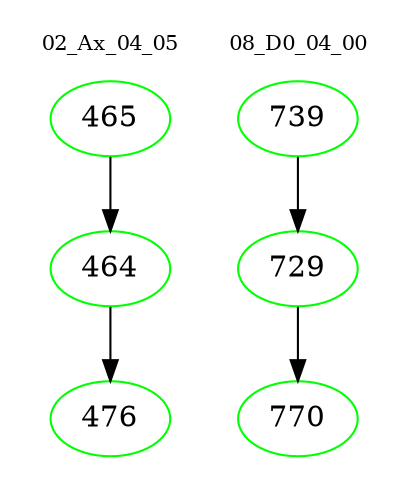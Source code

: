 digraph{
subgraph cluster_0 {
color = white
label = "02_Ax_04_05";
fontsize=10;
T0_465 [label="465", color="green"]
T0_465 -> T0_464 [color="black"]
T0_464 [label="464", color="green"]
T0_464 -> T0_476 [color="black"]
T0_476 [label="476", color="green"]
}
subgraph cluster_1 {
color = white
label = "08_D0_04_00";
fontsize=10;
T1_739 [label="739", color="green"]
T1_739 -> T1_729 [color="black"]
T1_729 [label="729", color="green"]
T1_729 -> T1_770 [color="black"]
T1_770 [label="770", color="green"]
}
}
